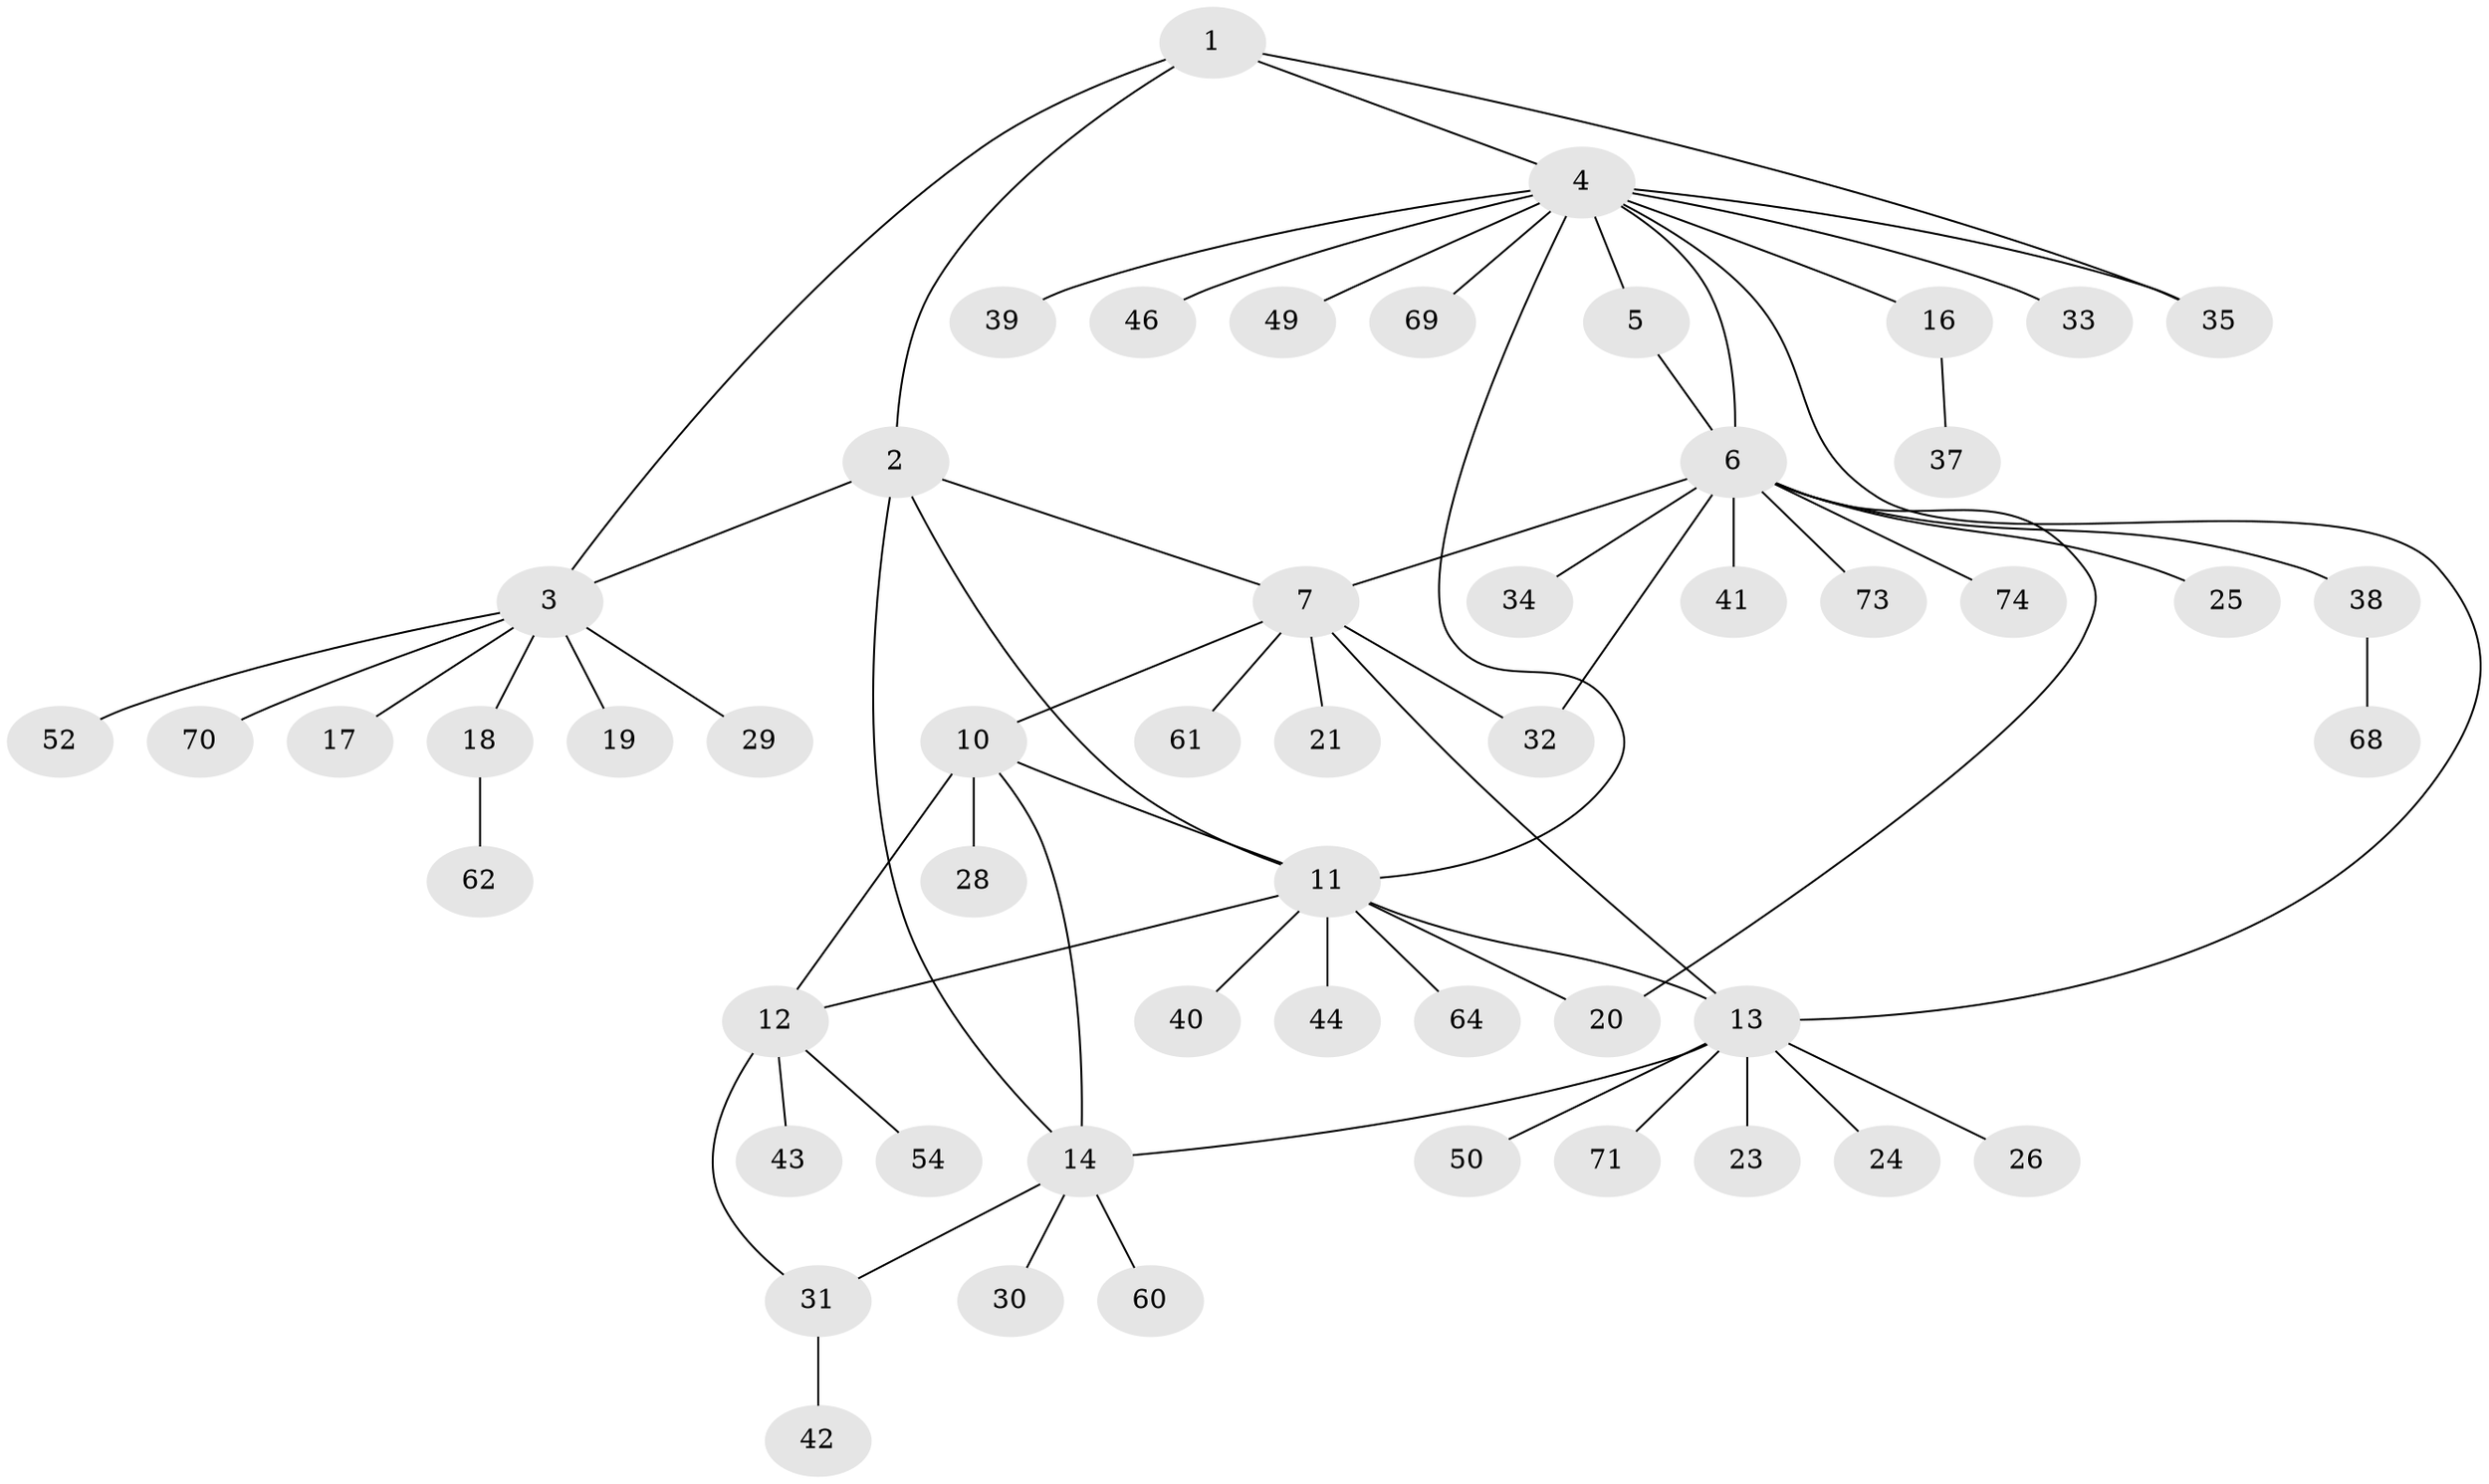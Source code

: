 // Generated by graph-tools (version 1.1) at 2025/52/02/27/25 19:52:19]
// undirected, 53 vertices, 66 edges
graph export_dot {
graph [start="1"]
  node [color=gray90,style=filled];
  1 [super="+53"];
  2 [super="+63"];
  3 [super="+65"];
  4 [super="+51"];
  5 [super="+22"];
  6 [super="+8"];
  7 [super="+9"];
  10 [super="+58"];
  11 [super="+57"];
  12 [super="+59"];
  13 [super="+15"];
  14 [super="+47"];
  16 [super="+48"];
  17;
  18 [super="+36"];
  19;
  20;
  21;
  23 [super="+72"];
  24 [super="+66"];
  25 [super="+27"];
  26;
  28 [super="+56"];
  29;
  30;
  31;
  32 [super="+45"];
  33;
  34;
  35;
  37;
  38;
  39;
  40;
  41;
  42 [super="+67"];
  43;
  44 [super="+55"];
  46;
  49;
  50;
  52;
  54;
  60;
  61;
  62;
  64;
  68;
  69;
  70;
  71;
  73;
  74;
  1 -- 2;
  1 -- 3;
  1 -- 4;
  1 -- 35;
  2 -- 3;
  2 -- 11;
  2 -- 14;
  2 -- 7;
  3 -- 17;
  3 -- 18;
  3 -- 19;
  3 -- 29;
  3 -- 52;
  3 -- 70;
  4 -- 5;
  4 -- 6;
  4 -- 11;
  4 -- 13;
  4 -- 16;
  4 -- 33;
  4 -- 35;
  4 -- 39;
  4 -- 46;
  4 -- 49;
  4 -- 69;
  5 -- 6;
  6 -- 32;
  6 -- 34;
  6 -- 41;
  6 -- 73;
  6 -- 20;
  6 -- 7 [weight=2];
  6 -- 38;
  6 -- 74;
  6 -- 25;
  7 -- 21;
  7 -- 61;
  7 -- 32;
  7 -- 10;
  7 -- 13;
  10 -- 11;
  10 -- 12;
  10 -- 28;
  10 -- 14;
  11 -- 12;
  11 -- 20;
  11 -- 40;
  11 -- 44;
  11 -- 13;
  11 -- 64;
  12 -- 31;
  12 -- 43;
  12 -- 54;
  13 -- 14 [weight=2];
  13 -- 24;
  13 -- 71;
  13 -- 50;
  13 -- 23;
  13 -- 26;
  14 -- 30;
  14 -- 60;
  14 -- 31;
  16 -- 37;
  18 -- 62;
  31 -- 42;
  38 -- 68;
}
